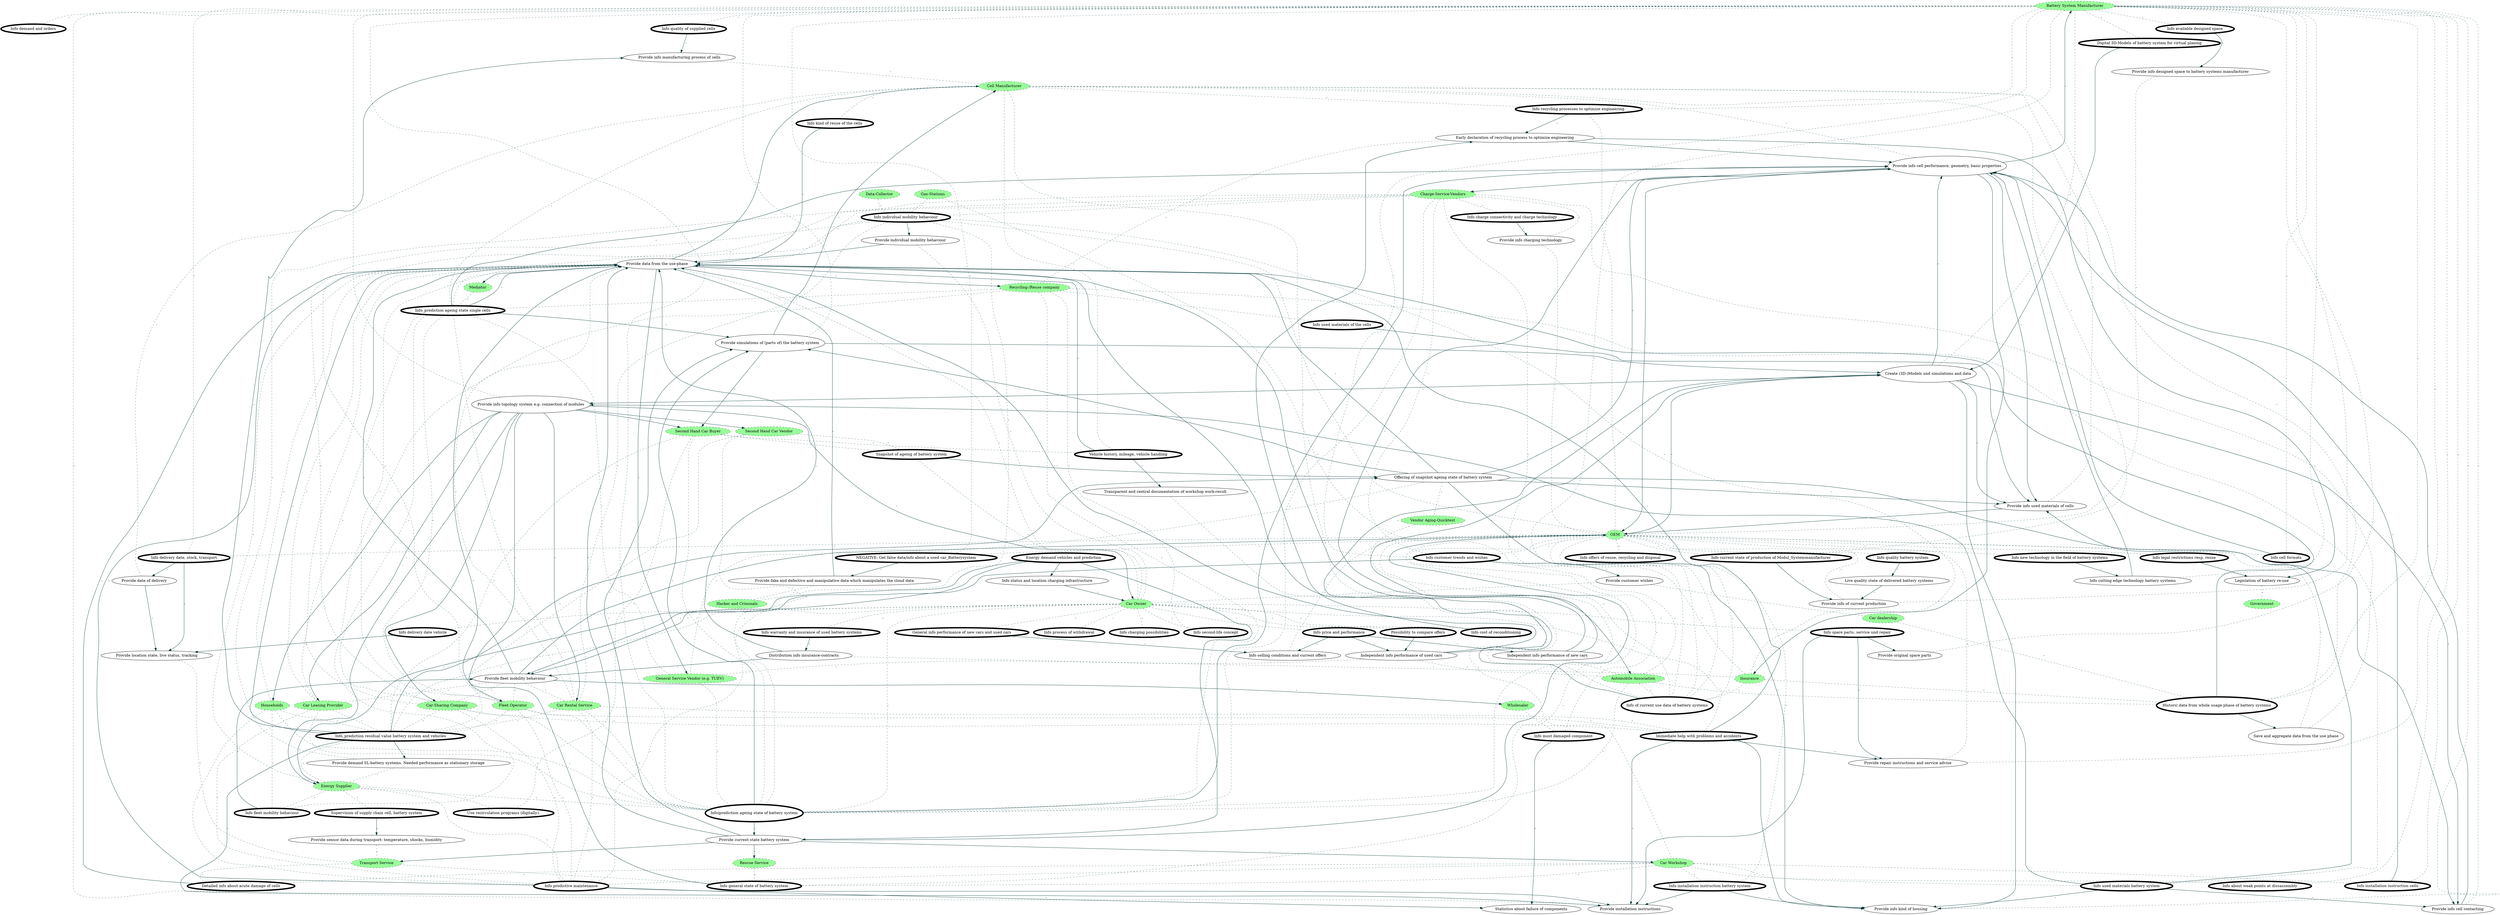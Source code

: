 digraph "Merged Network" {
"i_9§496" [label = "Info demand and orders",penwidth = "5.000000",pos = "-913.634599,1348.632332",fillcolor = "#00CCCCFF", type="interest"]
"i_8§497" [label = "Info quality of supplied cells",penwidth = "5.000000",pos = "-1364.465187,948.715564",fillcolor = "#00CCCCFF", type="interest"]
"i_7§498" [label = "Info delivery date, stock, transport",penwidth = "5.000000",pos = "-169.634915,1070.525295",fillcolor = "#00CCCCFF", type="interest"]
"action_10§499" [label = "Provide date of delivery",pos = "105.926411,1381.018434",fillcolor = "#66CCFFFF", type="action"]
"i_6§500" [label = "Info installation instruction cells",penwidth = "5.000000",pos = "-320.937137,1023.691419",fillcolor = "#00CCCCFF", type="interest"]
"i_5§501" [label = "Info about weak points at dissassembly",penwidth = "5.000000",pos = "-1077.016995,1210.764137",fillcolor = "#00CCCCFF", type="interest"]
"i_47§502" [label = "Energy demand vehicles and prediction",penwidth = "5.000000",pos = "-894.912328,-106.060111",fillcolor = "#00CCCCFF", type="interest"]
"action_22§503" [label = "Info status and location charging infrastructure",pos = "-613.774383,-1045.430374",fillcolor = "#66CCFFFF", type="action"]
"i_46§504" [label = "Supervision of supply chain cell, battery system",penwidth = "5.000000",pos = "-1322.318216,1035.542581",fillcolor = "#00CCCCFF", type="interest"]
"action_32§505" [label = "Provide sensor data during transport: temperature, shocks, humidity",pos = "-803.907588,1591.325227",fillcolor = "#66CCFFFF", type="action"]
"i_45§506" [label = "Digital 3D-Models of battery system for virtual planing",penwidth = "5.000000",pos = "16.246445,717.181579",fillcolor = "#00CCCCFF", type="interest"]
"i_44§507" [label = "NEGATIVE: Get false data/info about a used car_Batterysystem",penwidth = "5.000000",pos = "-1241.849840,151.607239",fillcolor = "#00CCCCFF", type="interest"]
"action_30§508" [label = "Provide fake and defective and manipulative data which manipulates the cloud data",pos = "-1229.979232,-592.829372",fillcolor = "#66CCFFFF", type="action"]
"i_43§509" [label = "Use recirculation programs (digitally).",penwidth = "5.000000",pos = "-1780.142559,39.787802",fillcolor = "#00CCCCFF", type="interest"]
"i_42§510" [label = "Info fleet mobility behaviour",penwidth = "5.000000",pos = "-636.796975,-257.974511",fillcolor = "#00CCCCFF", type="interest"]
"i_41§511" [label = "Info recycling processes to optimize engineering.",penwidth = "5.000000",pos = "116.827976,782.974477",fillcolor = "#00CCCCFF", type="interest"]
"i_40§512" [label = "Snapshot of ageing of battery system",penwidth = "5.000000",pos = "-737.741285,-441.662641",fillcolor = "#00CCCCFF", type="interest"]
"i_4§513" [label = "Historic data from whole usage phase of battery systems",penwidth = "5.000000",height = "0.902778",width = "2.777778",pos = "192.868283,260.467999",fillcolor = "#00CCCCFF", type="interest"]
"action_41§514" [label = "Save and aggregate data from the use phase",height = "0.902778",pos = "-193.044815,-90.831163",fillcolor = "#66CCFFFF", type="action"]
"i_39§515" [label = "Detailed info about acute damage of cells",penwidth = "5.000000",pos = "-375.485610,749.296278",fillcolor = "#00CCCCFF", type="interest"]
"Rescue Service§516" [label = "Rescue Service",pos = "184.626824,1265.163798",color = "#00003396",fillcolor = "#99FF99FF",style = "dashed,rounded,filled", type="sh"]
"i_38§517" [label = "Info general state of battery system",penwidth = "5.000000",pos = "-259.310664,800.348628",fillcolor = "#00CCCCFF", type="interest"]
"action_33§518" [label = "Transparent and central documentation of workshop work-result",pos = "-1635.254737,790.894629",fillcolor = "#66CCFFFF", type="action"]
"i_37§519" [label = "Vehicle history, mileage, vehicle handling",penwidth = "5.000000",pos = "-1065.806961,550.151512",fillcolor = "#00CCCCFF", type="interest"]
"action_23§520" [label = "Provide demand SL-battery systems. Needed performance as stationary storage",pos = "-490.936576,-491.862049",fillcolor = "#66CCFFFF", type="action"]
"action_11§521" [label = "Provide info manufacturing process of cells",pos = "-1252.083108,393.845638",fillcolor = "#66CCFFFF", type="action"]
"action_0§522" [label = "Offering of snapshot ageing state of battery system",pos = "-604.111249,217.888932",fillcolor = "#66CCFFFF", type="action"]
"i_36§523" [label = "Info_prediction residual value battery system and vehicles",penwidth = "5.000000",pos = "-924.347433,-302.878847",fillcolor = "#00CCCCFF", type="interest"]
"i_35§524" [label = "Info predictive maintenance",penwidth = "5.000000",pos = "-1147.387329,-292.245880",fillcolor = "#00CCCCFF", type="interest"]
"i_34§525" [label = "Info used materials battery system",penwidth = "5.000000",pos = "-370.946427,289.482972",fillcolor = "#00CCCCFF", type="interest"]
"Hacker and Criminals§526" [label = "Hacker and Criminals",pos = "-855.842848,-1188.484539",color = "#00003396",fillcolor = "#99FF99FF",style = "dashed,rounded,filled", type="sh"]
"Data-Collector§527" [label = "Data-Collector",pos = "-196.867534,-1417.792719",color = "#00003396",fillcolor = "#99FF99FF",style = "dashed,rounded,filled", type="sh"]
"action_25§528" [label = "Provide individual mobility behaviour",pos = "-476.875433,-1075.926007",fillcolor = "#66CCFFFF", type="action"]
"i_33§529" [label = "Info individual mobility behaviour",penwidth = "5.000000",pos = "-210.862738,-654.001352",fillcolor = "#00CCCCFF", type="interest"]
"action_20§530" [label = "Provide info charging technology",pos = "454.729516,312.080830",fillcolor = "#66CCFFFF", type="action"]
"i_32§531" [label = "Info charge connectivity and charge technology",penwidth = "5.000000",pos = "985.180486,-95.739993",fillcolor = "#00CCCCFF", type="interest"]
"i_31§532" [label = "Info legal restrictions resp. reuse",penwidth = "5.000000",pos = "353.601981,969.632162",fillcolor = "#00CCCCFF", type="interest"]
"i_30§533" [label = "Info offers of reuse, recycling and disposal",penwidth = "5.000000",pos = "-659.959388,1291.750355",fillcolor = "#00CCCCFF", type="interest"]
"action_15§534" [label = "Provide info designed space to battery systems manufacturer",pos = "-974.863353,1140.005251",fillcolor = "#66CCFFFF", type="action"]
"i_3§535" [label = "Info available designed space",penwidth = "5.000000",pos = "-554.383009,1439.027225",fillcolor = "#00CCCCFF", type="interest"]
"Wholesaler§536" [label = "Wholesaler",pos = "-1176.872547,-853.711619",color = "#00003396",fillcolor = "#99FF99FF",style = "dashed,rounded,filled", type="sh"]
"action_42§537" [label = "Statistics about failure of components",pos = "-1744.833631,-572.130833",fillcolor = "#66CCFFFF", type="action"]
"i_29§538" [label = "Info most damaged component",penwidth = "5.000000",pos = "-1346.827022,-164.844279",fillcolor = "#00CCCCFF", type="interest"]
"Car Workshop§539" [label = "Car Workshop",pos = "-901.540951,619.679161",color = "#00003396",fillcolor = "#99FF99FF",style = "dashed,rounded,filled", type="sh"]
"i_28§540" [label = "Info installation instruction battery system",penwidth = "5.000000",pos = "-1391.241049,669.704675",fillcolor = "#00CCCCFF", type="interest"]
"action_16§541" [label = "Live quality state of delivered battery systems",pos = "-1695.136397,1204.788620",fillcolor = "#66CCFFFF", type="action"]
"i_27§542" [label = "Info quality battery system",penwidth = "5.000000",pos = "-1128.309516,1079.477064",fillcolor = "#00CCCCFF", type="interest"]
"action_35§543" [label = "Info cutting edge technology battery systems",pos = "20.644730,1006.729274",fillcolor = "#66CCFFFF", type="action"]
"i_26§544" [label = "Info new technology in the field of battery systems",penwidth = "5.000000",pos = "-431.001893,1321.635666",fillcolor = "#00CCCCFF", type="interest"]
"action_24§545" [label = "Distribution info insurance-contracts",pos = "77.951273,-847.838666",fillcolor = "#66CCFFFF", type="action"]
"i_25§546" [label = "Info warranty and insurance of used battery systems",penwidth = "5.000000",pos = "498.158193,-1143.247733",fillcolor = "#00CCCCFF", type="interest"]
"Government§547" [label = "Government",pos = "908.194000,1387.994395",color = "#00003396",fillcolor = "#99FF99FF",style = "dashed,rounded,filled", type="sh"]
"action_34§548" [label = "Legislation of battery re-use",pos = "1019.387719,875.933716",fillcolor = "#66CCFFFF", type="action"]
"action_26§549" [label = "Early declaration of recycling process to optimize engineering",pos = "703.155174,350.859318",fillcolor = "#66CCFFFF", type="action"]
"i_24§550" [label = "Info cost of reconditioning",penwidth = "5.000000",pos = "777.833284,-367.074584",fillcolor = "#00CCCCFF", type="interest"]
"i_23§551" [label = "Info second-life concept",penwidth = "5.000000",pos = "583.093361,-754.993009",fillcolor = "#00CCCCFF", type="interest"]
"i_22§552" [label = "General info performance of new cars and used cars",penwidth = "5.000000",pos = "709.608986,-663.456083",fillcolor = "#00CCCCFF", type="interest"]
"i_21§553" [label = "Info process of withdrawal",penwidth = "5.000000",pos = "352.509135,-1220.564544",fillcolor = "#00CCCCFF", type="interest"]
"action_7§554" [label = "Provide original spare parts",pos = "-1467.630461,241.415617",fillcolor = "#66CCFFFF", type="action"]
"i_20§555" [label = "Info spare parts, service und repair",penwidth = "5.000000",pos = "-1126.972501,-406.964779",fillcolor = "#00CCCCFF", type="interest"]
"Car dealership§556" [label = "Car dealership",width = "1.805556",pos = "1001.596350,227.154444",color = "#00003396",fillcolor = "#99FF99FF",style = "dashed,rounded,filled", type="sh"]
"action_29§557" [label = "Provide fleet mobility behaviour",pos = "-336.029437,-534.121609",fillcolor = "#66CCFFFF", type="action"]
"action_14§558" [label = "Provide customer wishes",pos = "655.891903,-296.721243",fillcolor = "#66CCFFFF", type="action"]
"i_2§559" [label = "Info customer trends and wishes",penwidth = "5.000000",pos = "17.935443,98.790911",fillcolor = "#00CCCCFF", type="interest"]
"i_19§560" [label = "Info charging possibilities",penwidth = "5.000000",pos = "231.719699,-1286.706794",fillcolor = "#00CCCCFF", type="interest"]
"action_6§561" [label = "Provide repair instructions and service advise",pos = "-1233.169832,227.598680",fillcolor = "#66CCFFFF", type="action"]
"action_4§562" [label = "Provide installation instructions",pos = "-1391.872232,111.107390",fillcolor = "#66CCFFFF", type="action"]
"i_18§563" [label = "Immediate help with problems and accidents",penwidth = "5.000000",pos = "-1017.112221,-390.717472",fillcolor = "#00CCCCFF", type="interest"]
"i_17§564" [label = "Possibility to compare offers",penwidth = "5.000000",pos = "81.379111,-1319.772031",fillcolor = "#00CCCCFF", type="interest"]
"Transport Service§565" [label = "Transport Service",pos = "-111.611337,1340.526377",color = "#00003396",fillcolor = "#99FF99FF",style = "dashed,rounded,filled", type="sh"]
"action_31§566" [label = "Provide location state, live status, tracking",pos = "526.468921,1010.290773",fillcolor = "#66CCFFFF", type="action"]
"i_16§567" [label = "Info delivery date vehicle",penwidth = "5.000000",pos = "639.111118,155.266851",fillcolor = "#00CCCCFF", type="interest"]
"action_28§568" [label = "Independent info performance of used cars",pos = "-95.531969,-771.166823",fillcolor = "#66CCFFFF", type="action"]
"action_27§569" [label = "Independent info performance of new cars",pos = "377.245000,-35.145881",fillcolor = "#66CCFFFF", type="action"]
"action_17§570" [label = "Info selling conditions and current offers",pos = "443.824434,-20.700826",fillcolor = "#66CCFFFF", type="action"]
"i_15§571" [label = "Info price and performance",penwidth = "5.000000",pos = "590.209912,-649.457816",fillcolor = "#00CCCCFF", type="interest"]
"i_14§572" [label = "Info kind of reuse of the cells",penwidth = "5.000000",pos = "-1055.130930,366.732986",fillcolor = "#00CCCCFF", type="interest"]
"Mediator§573" [label = "Mediator",pos = "-357.382501,-1015.476483",color = "#00003396",fillcolor = "#99FF99FF",style = "dashed,rounded,filled", type="sh"]
"i_13§574" [label = "Info_prediction ageing state single cells",penwidth = "5.000000",pos = "-295.108419,-420.654042",fillcolor = "#00CCCCFF", type="interest"]
"action_3§575" [label = "Provide info of current production",pos = "-1127.089229,964.679699",fillcolor = "#66CCFFFF", type="action"]
"i_12§576" [label = "Info current state of production of Modul_Systemmanufacturer",penwidth = "5.000000",pos = "-623.489095,1174.474944",fillcolor = "#00CCCCFF", type="interest"]
"i_11§577" [label = "Info|prediction ageing state of battery system",penwidth = "5.000000",height = "0.902778",width = "2.777778",pos = "-496.668806,-225.170663",fillcolor = "#00CCCCFF", type="interest"]
"action_37§578" [label = "Provide simulations of (parts of) the battery system",height = "0.902778",width = "2.777778",pos = "-200.274674,149.539856",fillcolor = "#66CCFFFF", type="action"]
"action_38§579" [label = "Provide current state battery system",width = "2.777778",pos = "-241.655274,587.419661",fillcolor = "#66CCFFFF", type="action"]
"action_1§580" [label = "Create (3D-)Models und simulations and data",height = "0.902778",pos = "-313.383040,3.531214",fillcolor = "#66CCFFFF", type="action"]
"action_8§581" [label = "Provide info cell contacting",width = "2.500000",pos = "-862.558353,140.013360",fillcolor = "#66CCFFFF", type="action"]
"action_9§582" [label = "Provide info kind of housing",width = "2.500000",pos = "-1005.624122,214.214894",fillcolor = "#66CCFFFF", type="action"]
"action_36§583" [label = "Provide info topology system e.g. connection of modules",height = "0.902778",width = "2.777778",pos = "-911.694041,-212.753450",fillcolor = "#66CCFFFF", type="action"]
"General Service Vendor (e.g. TUEV)§584" [label = "General Service Vendor (e.g. TUEV)",width = "2.500000",pos = "133.239442,-202.773810",color = "#00003396",fillcolor = "#99FF99FF",style = "dashed,rounded,filled", type="sh"]
"Second Hand Car Vendor§585" [label = "Second Hand Car Vendor",pos = "-1196.719668,-746.361523",color = "#00003396",fillcolor = "#99FF99FF",style = "dashed,rounded,filled", type="sh"]
"Second Hand Car Buyer§586" [label = "Second Hand Car Buyer",pos = "-1069.019245,74.908300",color = "#00003396",fillcolor = "#99FF99FF",style = "dashed,rounded,filled", type="sh"]
"i_10§587" [label = "Info of current use data of battery systems",penwidth = "5.000000",height = "0.902778",pos = "73.233930,176.572122",fillcolor = "#00CCCCFF", type="interest"]
"action_13§588" [label = "Provide data from the use-phase",height = "0.555556",width = "2.777778",pos = "-593.692763,-76.212097",fillcolor = "#66CCFFFF", type="action"]
"Charge-Service-Vendors§589" [label = "Charge-Service-Vendors",width = "2.916667",pos = "243.163806,-319.956559",color = "#00003396",fillcolor = "#99FF99FF",style = "dashed,rounded,filled", type="sh"]
"Insurance§590" [label = "Insurance",width = "1.250000",pos = "404.212476,-323.079668",color = "#00003396",fillcolor = "#99FF99FF",style = "dashed,rounded,filled", type="sh"]
"Vendor Aging-Quicktest§591" [label = "Vendor Aging-Quicktest",pos = "370.240148,697.298631",color = "#00003396",fillcolor = "#99FF99FF",style = "dashed,rounded,filled", type="sh"]
"Automobile Association§592" [label = "Automobile Association",width = "2.847222",pos = "223.589532,-385.878536",color = "#00003396",fillcolor = "#99FF99FF",style = "dashed,rounded,filled", type="sh"]
"Gas-Stations§593" [label = "Gas-Stations",width = "1.666667",pos = "490.203862,-512.228188",color = "#00003396",fillcolor = "#99FF99FF",style = "dashed,rounded,filled", type="sh"]
"Car Owner§594" [label = "Car Owner",width = "1.250000",pos = "-92.325149,-610.845958",color = "#00003396",fillcolor = "#99FF99FF",style = "dashed,rounded,filled", type="sh"]
"Car Rental Service§595" [label = "Car Rental Service",width = "2.222222",pos = "-756.729380,-836.853225",color = "#00003396",fillcolor = "#99FF99FF",style = "dashed,rounded,filled", type="sh"]
"Car-Sharing Company§596" [label = "Car-Sharing Company",pos = "-742.398790,-840.046665",color = "#00003396",fillcolor = "#99FF99FF",style = "dashed,rounded,filled", type="sh"]
"Fleet Operator§597" [label = "Fleet Operator",width = "1.805556",pos = "-729.411757,-842.572567",color = "#00003396",fillcolor = "#99FF99FF",style = "dashed,rounded,filled", type="sh"]
"Car Leasing Provider§598" [label = "Car Leasing Provider",width = "2.500000",pos = "-795.617900,-823.293224",color = "#00003396",fillcolor = "#99FF99FF",style = "dashed,rounded,filled", type="sh"]
"Households§599" [label = "Households",width = "1.388889",pos = "-892.326320,-813.484190",color = "#00003396",fillcolor = "#99FF99FF",style = "dashed,rounded,filled", type="sh"]
"Energy Supplier§600" [label = "Energy Supplier",width = "1.944444",pos = "-1100.669918,152.300288",color = "#00003396",fillcolor = "#99FF99FF",style = "dashed,rounded,filled", type="sh"]
"OEM§601" [label = "OEM",width = "0.694444",pos = "-514.255242,455.579177",color = "#00003396",fillcolor = "#99FF99FF",style = "dashed,rounded,filled", type="sh"]
"Battery System Manufacturer§602" [label = "Battery System Manufacturer",width = "2.222222",pos = "-614.567884,567.178872",color = "#00003396",fillcolor = "#99FF99FF",style = "dashed,rounded,filled", type="sh"]
"action_2§603" [label = "Provide info cell performance, geometry, basic properties",height = "1.041667",pos = "-33.324649,297.198011",fillcolor = "#66CCFFFF", type="action"]
"i_1§604" [label = "Info cell formats",penwidth = "5.000000",pos = "-98.982981,968.716559",fillcolor = "#00CCCCFF", type="interest"]
"Cell Manufacturer§605" [label = "Cell Manufacturer",width = "2.152778",pos = "-432.025948,542.992084",color = "#00003396",fillcolor = "#99FF99FF",style = "dashed,rounded,filled", type="sh"]
"Recycling-/Reuse company§606" [label = "Recycling-/Reuse company",width = "2.361111",pos = "190.961563,-105.235624",color = "#00003396",fillcolor = "#99FF99FF",style = "dashed,rounded,filled", type="sh"]
"action_12§607" [label = "Provide info used materials of cells",width = "2.569444",pos = "160.267179,611.173317",fillcolor = "#66CCFFFF", type="action"]
"i_0§608" [label = "Info used materials of the cells",penwidth = "5.000000",pos = "821.472578,400.953394",fillcolor = "#00CCCCFF", type="interest"]
"i_8§497" -> "action_11§521" [label = "-",color = "#003333FF"]
"i_7§498" -> "action_10§499" [label = "-",color = "#003333FF"]
"i_7§498" -> "action_31§566" [label = "-",color = "#003333FF"]
"action_10§499" -> "action_31§566" [label = "-",color = "#003333FF"]
"action_10§499" -> "Cell Manufacturer§605" [label = "-",penwidth = "1.000000",arrowhead = "none",color = "#00333396",style = "dashed"]
"i_6§500" -> "action_2§603" [label = "-",color = "#003333FF"]
"i_47§502" -> "action_29§557" [label = "-",color = "#003333FF"]
"i_47§502" -> "action_22§503" [label = "-",color = "#003333FF"]
"i_47§502" -> "action_38§579" [label = "-",color = "#003333FF"]
"i_47§502" -> "Energy Supplier§600" [label = "-",color = "#003333FF"]
"action_22§503" -> "Car Owner§594" [label = "-",color = "#003333FF"]
"i_46§504" -> "action_32§505" [label = "-",color = "#003333FF"]
"action_32§505" -> "Transport Service§565" [label = "-",penwidth = "1.000000",arrowhead = "none",color = "#00333396",style = "dashed"]
"i_45§506" -> "action_1§580" [label = "-",color = "#003333FF"]
"i_44§507" -> "action_30§508" [label = "-",color = "#003333FF"]
"action_30§508" -> "action_13§588" [label = "-",color = "#003333FF"]
"action_30§508" -> "Hacker and Criminals§526" [label = "-",penwidth = "1.000000",arrowhead = "none",color = "#00333396",style = "dashed"]
"i_42§510" -> "action_29§557" [label = "-",color = "#003333FF"]
"i_41§511" -> "action_26§549" [label = "-",color = "#003333FF"]
"i_40§512" -> "action_0§522" [label = "-",color = "#003333FF"]
"i_4§513" -> "action_13§588" [label = "-",color = "#003333FF"]
"i_4§513" -> "action_41§514" [label = "-",color = "#003333FF"]
"action_41§514" -> "OEM§601" [label = "-",penwidth = "1.000000",arrowhead = "none",color = "#00333396",style = "dashed"]
"action_41§514" -> "Charge-Service-Vendors§589" [label = "-",penwidth = "1.000000",arrowhead = "none",color = "#00333396",style = "dashed"]
"i_39§515" -> "action_13§588" [label = "-",color = "#003333FF"]
"Rescue Service§516" -> "i_38§517" [label = "-",penwidth = "1.000000",arrowhead = "none",color = "#00333396",style = "dashed"]
"i_38§517" -> "action_13§588" [label = "-",color = "#003333FF"]
"action_33§518" -> "Car Workshop§539" [label = "-",penwidth = "1.000000",arrowhead = "none",color = "#00333396",style = "dashed"]
"i_37§519" -> "action_33§518" [label = "-",color = "#003333FF"]
"i_37§519" -> "action_13§588" [label = "-",color = "#003333FF"]
"action_23§520" -> "Energy Supplier§600" [label = "-",penwidth = "1.000000",arrowhead = "none",color = "#00333396",style = "dashed"]
"action_23§520" -> "Charge-Service-Vendors§589" [label = "-",penwidth = "1.000000",arrowhead = "none",color = "#00333396",style = "dashed"]
"action_11§521" -> "Cell Manufacturer§605" [label = "-",penwidth = "1.000000",arrowhead = "none",color = "#00333396",style = "dashed"]
"action_0§522" -> "General Service Vendor (e.g. TUEV)§584" [label = "-",penwidth = "1.000000",arrowhead = "none",color = "#00333396",style = "dashed"]
"action_0§522" -> "Vendor Aging-Quicktest§591" [label = "-",penwidth = "1.000000",arrowhead = "none",color = "#00333396",style = "dashed"]
"action_0§522" -> "action_13§588" [label = "-",color = "#003333FF"]
"action_0§522" -> "action_37§578" [label = "-",color = "#003333FF"]
"action_0§522" -> "action_12§607" [label = "-",color = "#003333FF"]
"action_0§522" -> "action_9§582" [label = "-",color = "#003333FF"]
"action_0§522" -> "action_8§581" [label = "-",color = "#003333FF"]
"action_0§522" -> "action_2§603" [label = "-",color = "#003333FF"]
"i_36§523" -> "action_23§520" [label = "-",color = "#003333FF"]
"i_36§523" -> "action_4§562" [label = "-",color = "#003333FF"]
"i_36§523" -> "action_13§588" [label = "-",color = "#003333FF"]
"i_36§523" -> "action_11§521" [label = "-",color = "#003333FF"]
"i_36§523" -> "action_0§522" [label = "-",color = "#003333FF"]
"i_35§524" -> "action_42§537" [label = "-",color = "#003333FF"]
"i_35§524" -> "action_4§562" [label = "-",color = "#003333FF"]
"i_35§524" -> "action_13§588" [label = "-",color = "#003333FF"]
"i_34§525" -> "action_36§583" [label = "-",color = "#003333FF"]
"i_34§525" -> "action_12§607" [label = "-",color = "#003333FF"]
"i_34§525" -> "action_9§582" [label = "-",color = "#003333FF"]
"i_34§525" -> "action_8§581" [label = "-",color = "#003333FF"]
"Hacker and Criminals§526" -> "i_33§529" [label = "-",penwidth = "1.000000",arrowhead = "none",color = "#00333396",style = "dashed"]
"Data-Collector§527" -> "i_33§529" [label = "-",penwidth = "1.000000",arrowhead = "none",color = "#00333396",style = "dashed"]
"action_25§528" -> "Car Owner§594" [label = "-",penwidth = "1.000000",arrowhead = "none",color = "#00333396",style = "dashed"]
"action_25§528" -> "action_13§588" [label = "-",color = "#003333FF"]
"i_33§529" -> "action_25§528" [label = "-",color = "#003333FF"]
"action_20§530" -> "Charge-Service-Vendors§589" [label = "-",penwidth = "1.000000",arrowhead = "none",color = "#00333396",style = "dashed"]
"action_20§530" -> "OEM§601" [label = "-",penwidth = "1.000000",arrowhead = "none",color = "#00333396",style = "dashed"]
"i_32§531" -> "action_20§530" [label = "-",color = "#003333FF"]
"i_31§532" -> "action_34§548" [label = "-",color = "#003333FF"]
"action_15§534" -> "OEM§601" [label = "-",penwidth = "1.000000",arrowhead = "none",color = "#00333396",style = "dashed"]
"i_3§535" -> "action_15§534" [label = "-",color = "#003333FF"]
"Wholesaler§536" -> "i_29§538" [label = "-",penwidth = "1.000000",arrowhead = "none",color = "#00333396",style = "dashed"]
"i_29§538" -> "action_42§537" [label = "-",color = "#003333FF"]
"Car Workshop§539" -> "i_6§500" [label = "-",penwidth = "1.000000",arrowhead = "none",color = "#00333396",style = "dashed"]
"Car Workshop§539" -> "i_5§501" [label = "-",penwidth = "1.000000",arrowhead = "none",color = "#00333396",style = "dashed"]
"Car Workshop§539" -> "i_39§515" [label = "-",penwidth = "1.000000",arrowhead = "none",color = "#00333396",style = "dashed"]
"Car Workshop§539" -> "i_38§517" [label = "-",penwidth = "1.000000",arrowhead = "none",color = "#00333396",style = "dashed"]
"Car Workshop§539" -> "i_35§524" [label = "-",penwidth = "1.000000",arrowhead = "none",color = "#00333396",style = "dashed"]
"Car Workshop§539" -> "i_34§525" [label = "-",penwidth = "1.000000",arrowhead = "none",color = "#00333396",style = "dashed"]
"Car Workshop§539" -> "i_28§540" [label = "-",penwidth = "1.000000",arrowhead = "none",color = "#00333396",style = "dashed"]
"i_28§540" -> "action_4§562" [label = "-",color = "#003333FF"]
"i_28§540" -> "action_9§582" [label = "-",color = "#003333FF"]
"action_16§541" -> "action_3§575" [label = "-",color = "#003333FF"]
"i_27§542" -> "action_16§541" [label = "-",color = "#003333FF"]
"action_35§543" -> "Battery System Manufacturer§602" [label = "-",penwidth = "1.000000",arrowhead = "none",color = "#00333396",style = "dashed"]
"action_35§543" -> "action_2§603" [label = "-",color = "#003333FF"]
"i_26§544" -> "action_35§543" [label = "-",color = "#003333FF"]
"action_24§545" -> "Insurance§590" [label = "-",penwidth = "1.000000",arrowhead = "none",color = "#00333396",style = "dashed"]
"action_24§545" -> "action_29§557" [label = "-",color = "#003333FF"]
"action_24§545" -> "action_13§588" [label = "-",color = "#003333FF"]
"i_25§546" -> "action_24§545" [label = "-",color = "#003333FF"]
"action_34§548" -> "Government§547" [label = "-",penwidth = "1.000000",arrowhead = "none",color = "#00333396",style = "dashed"]
"action_26§549" -> "Recycling-/Reuse company§606" [label = "-",penwidth = "1.000000",arrowhead = "none",color = "#00333396",style = "dashed"]
"action_26§549" -> "action_34§548" [label = "-",color = "#003333FF"]
"action_26§549" -> "action_2§603" [label = "-",color = "#003333FF"]
"i_24§550" -> "action_26§549" [label = "-",color = "#003333FF"]
"i_22§552" -> "action_17§570" [label = "-",color = "#003333FF"]
"action_7§554" -> "Battery System Manufacturer§602" [label = "-",penwidth = "1.000000",arrowhead = "none",color = "#00333396",style = "dashed"]
"i_20§555" -> "action_7§554" [label = "-",color = "#003333FF"]
"i_20§555" -> "action_4§562" [label = "-",color = "#003333FF"]
"i_20§555" -> "action_6§561" [label = "-",color = "#003333FF"]
"Car dealership§556" -> "i_4§513" [label = "-",penwidth = "1.000000",arrowhead = "none",color = "#00333396",style = "dashed"]
"action_29§557" -> "OEM§601" [label = "-",color = "#003333FF"]
"action_29§557" -> "Wholesaler§536" [label = "-",color = "#003333FF"]
"action_29§557" -> "Car Leasing Provider§598" [label = "-",penwidth = "1.000000",arrowhead = "none",color = "#00333396",style = "dashed"]
"action_29§557" -> "Fleet Operator§597" [label = "-",penwidth = "1.000000",arrowhead = "none",color = "#00333396",style = "dashed"]
"action_29§557" -> "Car-Sharing Company§596" [label = "-",penwidth = "1.000000",arrowhead = "none",color = "#00333396",style = "dashed"]
"action_29§557" -> "Car Rental Service§595" [label = "-",penwidth = "1.000000",arrowhead = "none",color = "#00333396",style = "dashed"]
"action_29§557" -> "action_13§588" [label = "-",color = "#003333FF"]
"action_14§558" -> "Car dealership§556" [label = "-",penwidth = "1.000000",arrowhead = "none",color = "#00333396",style = "dashed"]
"action_14§558" -> "Car Owner§594" [label = "-",penwidth = "1.000000",arrowhead = "none",color = "#00333396",style = "dashed"]
"i_2§559" -> "action_29§557" [label = "-",color = "#003333FF"]
"i_2§559" -> "action_14§558" [label = "-",color = "#003333FF"]
"action_6§561" -> "OEM§601" [label = "-",penwidth = "1.000000",arrowhead = "none",color = "#00333396",style = "dashed"]
"action_6§561" -> "Battery System Manufacturer§602" [label = "-",penwidth = "1.000000",arrowhead = "none",color = "#00333396",style = "dashed"]
"action_4§562" -> "Battery System Manufacturer§602" [label = "-",penwidth = "1.000000",arrowhead = "none",color = "#00333396",style = "dashed"]
"i_18§563" -> "action_6§561" [label = "-",color = "#003333FF"]
"i_18§563" -> "action_4§562" [label = "-",color = "#003333FF"]
"i_18§563" -> "action_9§582" [label = "-",color = "#003333FF"]
"i_18§563" -> "action_13§588" [label = "-",color = "#003333FF"]
"i_17§564" -> "action_28§568" [label = "-",color = "#003333FF"]
"Transport Service§565" -> "i_39§515" [label = "-",penwidth = "1.000000",arrowhead = "none",color = "#00333396",style = "dashed"]
"Transport Service§565" -> "i_38§517" [label = "-",penwidth = "1.000000",arrowhead = "none",color = "#00333396",style = "dashed"]
"action_31§566" -> "Transport Service§565" [label = "-",penwidth = "1.000000",arrowhead = "none",color = "#00333396",style = "dashed"]
"i_16§567" -> "action_31§566" [label = "-",color = "#003333FF"]
"action_28§568" -> "General Service Vendor (e.g. TUEV)§584" [label = "-",penwidth = "1.000000",arrowhead = "none",color = "#00333396",style = "dashed"]
"action_28§568" -> "Automobile Association§592" [label = "-",penwidth = "1.000000",arrowhead = "none",color = "#00333396",style = "dashed"]
"action_28§568" -> "action_13§588" [label = "-",color = "#003333FF"]
"action_28§568" -> "action_1§580" [label = "-",color = "#003333FF"]
"action_27§569" -> "Automobile Association§592" [label = "-",penwidth = "1.000000",arrowhead = "none",color = "#00333396",style = "dashed"]
"action_27§569" -> "action_13§588" [label = "-",color = "#003333FF"]
"action_27§569" -> "action_1§580" [label = "-",color = "#003333FF"]
"action_17§570" -> "OEM§601" [label = "-",penwidth = "1.000000",arrowhead = "none",color = "#00333396",style = "dashed"]
"i_15§571" -> "action_28§568" [label = "-",color = "#003333FF"]
"i_15§571" -> "action_27§569" [label = "-",color = "#003333FF"]
"i_15§571" -> "action_17§570" [label = "-",color = "#003333FF"]
"i_14§572" -> "action_13§588" [label = "-",color = "#003333FF"]
"Mediator§573" -> "i_13§574" [label = "-",penwidth = "1.000000",arrowhead = "none",color = "#00333396",style = "dashed"]
"i_13§574" -> "action_37§578" [label = "-",color = "#003333FF"]
"i_13§574" -> "action_13§588" [label = "-",color = "#003333FF"]
"i_13§574" -> "action_2§603" [label = "-",color = "#003333FF"]
"action_3§575" -> "OEM§601" [label = "-",penwidth = "1.000000",arrowhead = "none",color = "#00333396",style = "dashed"]
"action_3§575" -> "Battery System Manufacturer§602" [label = "-",penwidth = "1.000000",arrowhead = "none",color = "#00333396",style = "dashed"]
"i_12§576" -> "action_3§575" [label = "-",color = "#003333FF"]
"i_11§577" -> "action_2§603" [label = "-",color = "#003333FF"]
"i_11§577" -> "action_37§578" [label = "-",color = "#003333FF"]
"i_11§577" -> "action_38§579" [label = "-",color = "#003333FF"]
"action_37§578" -> "Cell Manufacturer§605" [label = "-",color = "#003333FF"]
"action_37§578" -> "Second Hand Car Buyer§586" [label = "-",color = "#003333FF"]
"action_37§578" -> "action_1§580" [label = "-",color = "#003333FF"]
"action_37§578" -> "Battery System Manufacturer§602" [label = "-",penwidth = "1.000000",arrowhead = "none",color = "#00333396",style = "dashed"]
"action_38§579" -> "OEM§601" [label = "-",color = "#003333FF"]
"action_38§579" -> "Rescue Service§516" [label = "-",color = "#003333FF"]
"action_38§579" -> "Transport Service§565" [label = "-",color = "#003333FF"]
"action_38§579" -> "Car Workshop§539" [label = "-",color = "#003333FF"]
"action_38§579" -> "action_37§578" [label = "-",color = "#003333FF"]
"action_38§579" -> "action_13§588" [label = "-",color = "#003333FF"]
"action_1§580" -> "OEM§601" [label = "-",color = "#003333FF"]
"action_1§580" -> "action_2§603" [label = "-",color = "#003333FF"]
"action_1§580" -> "action_8§581" [label = "-",color = "#003333FF"]
"action_1§580" -> "action_9§582" [label = "-",color = "#003333FF"]
"action_1§580" -> "action_12§607" [label = "-",color = "#003333FF"]
"action_1§580" -> "action_36§583" [label = "-",color = "#003333FF"]
"action_1§580" -> "Battery System Manufacturer§602" [label = "-",penwidth = "1.000000",arrowhead = "none",color = "#00333396",style = "dashed"]
"action_8§581" -> "action_2§603" [label = "-",color = "#003333FF"]
"action_8§581" -> "Battery System Manufacturer§602" [label = "-",penwidth = "1.000000",arrowhead = "none",color = "#00333396",style = "dashed"]
"action_9§582" -> "Battery System Manufacturer§602" [label = "-",penwidth = "1.000000",arrowhead = "none",color = "#00333396",style = "dashed"]
"action_36§583" -> "Car Owner§594" [label = "-",color = "#003333FF"]
"action_36§583" -> "Car Rental Service§595" [label = "-",color = "#003333FF"]
"action_36§583" -> "Car-Sharing Company§596" [label = "-",color = "#003333FF"]
"action_36§583" -> "Fleet Operator§597" [label = "-",color = "#003333FF"]
"action_36§583" -> "Second Hand Car Vendor§585" [label = "-",color = "#003333FF"]
"action_36§583" -> "Second Hand Car Buyer§586" [label = "-",color = "#003333FF"]
"action_36§583" -> "Car Leasing Provider§598" [label = "-",color = "#003333FF"]
"action_36§583" -> "Households§599" [label = "-",color = "#003333FF"]
"action_36§583" -> "Energy Supplier§600" [label = "-",color = "#003333FF"]
"action_36§583" -> "Battery System Manufacturer§602" [label = "-",penwidth = "1.000000",arrowhead = "none",color = "#00333396",style = "dashed"]
"General Service Vendor (e.g. TUEV)§584" -> "i_13§574" [label = "-",penwidth = "1.000000",arrowhead = "none",color = "#00333396",style = "dashed"]
"General Service Vendor (e.g. TUEV)§584" -> "i_11§577" [label = "-",penwidth = "1.000000",arrowhead = "none",color = "#00333396",style = "dashed"]
"Second Hand Car Vendor§585" -> "i_40§512" [label = "-",penwidth = "1.000000",arrowhead = "none",color = "#00333396",style = "dashed"]
"Second Hand Car Vendor§585" -> "i_36§523" [label = "-",penwidth = "1.000000",arrowhead = "none",color = "#00333396",style = "dashed"]
"Second Hand Car Vendor§585" -> "i_11§577" [label = "-",penwidth = "1.000000",arrowhead = "none",color = "#00333396",style = "dashed"]
"Second Hand Car Buyer§586" -> "i_43§509" [label = "-",penwidth = "1.000000",arrowhead = "none",color = "#00333396",style = "dashed"]
"Second Hand Car Buyer§586" -> "i_40§512" [label = "-",penwidth = "1.000000",arrowhead = "none",color = "#00333396",style = "dashed"]
"Second Hand Car Buyer§586" -> "i_37§519" [label = "-",penwidth = "1.000000",arrowhead = "none",color = "#00333396",style = "dashed"]
"Second Hand Car Buyer§586" -> "i_36§523" [label = "-",penwidth = "1.000000",arrowhead = "none",color = "#00333396",style = "dashed"]
"Second Hand Car Buyer§586" -> "i_11§577" [label = "-",penwidth = "1.000000",arrowhead = "none",color = "#00333396",style = "dashed"]
"i_10§587" -> "action_13§588" [label = "-",color = "#003333FF"]
"action_13§588" -> "Cell Manufacturer§605" [label = "-",color = "#003333FF"]
"action_13§588" -> "Recycling-/Reuse company§606" [label = "-",color = "#003333FF"]
"action_13§588" -> "General Service Vendor (e.g. TUEV)§584" [label = "-",color = "#003333FF"]
"action_13§588" -> "Mediator§573" [label = "-",color = "#003333FF"]
"action_13§588" -> "Car Owner§594" [label = "-",penwidth = "1.000000",arrowhead = "none",color = "#00333396",style = "dashed"]
"action_13§588" -> "Charge-Service-Vendors§589" [label = "-",penwidth = "1.000000",arrowhead = "none",color = "#00333396",style = "dashed"]
"action_13§588" -> "Car Rental Service§595" [label = "-",penwidth = "1.000000",arrowhead = "none",color = "#00333396",style = "dashed"]
"action_13§588" -> "Car-Sharing Company§596" [label = "-",penwidth = "1.000000",arrowhead = "none",color = "#00333396",style = "dashed"]
"action_13§588" -> "Fleet Operator§597" [label = "-",penwidth = "1.000000",arrowhead = "none",color = "#00333396",style = "dashed"]
"action_13§588" -> "Car Leasing Provider§598" [label = "-",penwidth = "1.000000",arrowhead = "none",color = "#00333396",style = "dashed"]
"action_13§588" -> "Households§599" [label = "-",penwidth = "1.000000",arrowhead = "none",color = "#00333396",style = "dashed"]
"action_13§588" -> "Energy Supplier§600" [label = "-",penwidth = "1.000000",arrowhead = "none",color = "#00333396",style = "dashed"]
"Charge-Service-Vendors§589" -> "i_33§529" [label = "-",penwidth = "1.000000",arrowhead = "none",color = "#00333396",style = "dashed"]
"Charge-Service-Vendors§589" -> "i_32§531" [label = "-",penwidth = "1.000000",arrowhead = "none",color = "#00333396",style = "dashed"]
"Charge-Service-Vendors§589" -> "i_2§559" [label = "-",penwidth = "1.000000",arrowhead = "none",color = "#00333396",style = "dashed"]
"Charge-Service-Vendors§589" -> "i_13§574" [label = "-",penwidth = "1.000000",arrowhead = "none",color = "#00333396",style = "dashed"]
"Charge-Service-Vendors§589" -> "i_11§577" [label = "-",penwidth = "1.000000",arrowhead = "none",color = "#00333396",style = "dashed"]
"Charge-Service-Vendors§589" -> "i_10§587" [label = "-",penwidth = "1.000000",arrowhead = "none",color = "#00333396",style = "dashed"]
"Insurance§590" -> "i_4§513" [label = "-",penwidth = "1.000000",arrowhead = "none",color = "#00333396",style = "dashed"]
"Insurance§590" -> "i_33§529" [label = "-",penwidth = "1.000000",arrowhead = "none",color = "#00333396",style = "dashed"]
"Insurance§590" -> "i_2§559" [label = "-",penwidth = "1.000000",arrowhead = "none",color = "#00333396",style = "dashed"]
"Insurance§590" -> "i_10§587" [label = "-",penwidth = "1.000000",arrowhead = "none",color = "#00333396",style = "dashed"]
"Vendor Aging-Quicktest§591" -> "i_10§587" [label = "-",penwidth = "1.000000",arrowhead = "none",color = "#00333396",style = "dashed"]
"Automobile Association§592" -> "i_4§513" [label = "-",penwidth = "1.000000",arrowhead = "none",color = "#00333396",style = "dashed"]
"Automobile Association§592" -> "i_2§559" [label = "-",penwidth = "1.000000",arrowhead = "none",color = "#00333396",style = "dashed"]
"Automobile Association§592" -> "i_11§577" [label = "-",penwidth = "1.000000",arrowhead = "none",color = "#00333396",style = "dashed"]
"Automobile Association§592" -> "i_10§587" [label = "-",penwidth = "1.000000",arrowhead = "none",color = "#00333396",style = "dashed"]
"Gas-Stations§593" -> "i_33§529" [label = "-",penwidth = "1.000000",arrowhead = "none",color = "#00333396",style = "dashed"]
"Gas-Stations§593" -> "i_10§587" [label = "-",penwidth = "1.000000",arrowhead = "none",color = "#00333396",style = "dashed"]
"Car Owner§594" -> "i_40§512" [label = "-",penwidth = "1.000000",arrowhead = "none",color = "#00333396",style = "dashed"]
"Car Owner§594" -> "i_36§523" [label = "-",penwidth = "1.000000",arrowhead = "none",color = "#00333396",style = "dashed"]
"Car Owner§594" -> "i_35§524" [label = "-",penwidth = "1.000000",arrowhead = "none",color = "#00333396",style = "dashed"]
"Car Owner§594" -> "i_25§546" [label = "-",penwidth = "1.000000",arrowhead = "none",color = "#00333396",style = "dashed"]
"Car Owner§594" -> "i_24§550" [label = "-",penwidth = "1.000000",arrowhead = "none",color = "#00333396",style = "dashed"]
"Car Owner§594" -> "i_23§551" [label = "-",penwidth = "1.000000",arrowhead = "none",color = "#00333396",style = "dashed"]
"Car Owner§594" -> "i_22§552" [label = "-",penwidth = "1.000000",arrowhead = "none",color = "#00333396",style = "dashed"]
"Car Owner§594" -> "i_21§553" [label = "-",penwidth = "1.000000",arrowhead = "none",color = "#00333396",style = "dashed"]
"Car Owner§594" -> "i_20§555" [label = "-",penwidth = "1.000000",arrowhead = "none",color = "#00333396",style = "dashed"]
"Car Owner§594" -> "i_19§560" [label = "-",penwidth = "1.000000",arrowhead = "none",color = "#00333396",style = "dashed"]
"Car Owner§594" -> "i_18§563" [label = "-",penwidth = "1.000000",arrowhead = "none",color = "#00333396",style = "dashed"]
"Car Owner§594" -> "i_17§564" [label = "-",penwidth = "1.000000",arrowhead = "none",color = "#00333396",style = "dashed"]
"Car Owner§594" -> "i_16§567" [label = "-",penwidth = "1.000000",arrowhead = "none",color = "#00333396",style = "dashed"]
"Car Owner§594" -> "i_15§571" [label = "-",penwidth = "1.000000",arrowhead = "none",color = "#00333396",style = "dashed"]
"Car Owner§594" -> "i_11§577" [label = "-",penwidth = "1.000000",arrowhead = "none",color = "#00333396",style = "dashed"]
"Car Rental Service§595" -> "i_36§523" [label = "-",penwidth = "1.000000",arrowhead = "none",color = "#00333396",style = "dashed"]
"Car Rental Service§595" -> "i_35§524" [label = "-",penwidth = "1.000000",arrowhead = "none",color = "#00333396",style = "dashed"]
"Car Rental Service§595" -> "i_33§529" [label = "-",penwidth = "1.000000",arrowhead = "none",color = "#00333396",style = "dashed"]
"Car Rental Service§595" -> "i_18§563" [label = "-",penwidth = "1.000000",arrowhead = "none",color = "#00333396",style = "dashed"]
"Car Rental Service§595" -> "i_13§574" [label = "-",penwidth = "1.000000",arrowhead = "none",color = "#00333396",style = "dashed"]
"Car Rental Service§595" -> "i_11§577" [label = "-",penwidth = "1.000000",arrowhead = "none",color = "#00333396",style = "dashed"]
"Car-Sharing Company§596" -> "i_36§523" [label = "-",penwidth = "1.000000",arrowhead = "none",color = "#00333396",style = "dashed"]
"Car-Sharing Company§596" -> "i_35§524" [label = "-",penwidth = "1.000000",arrowhead = "none",color = "#00333396",style = "dashed"]
"Car-Sharing Company§596" -> "i_33§529" [label = "-",penwidth = "1.000000",arrowhead = "none",color = "#00333396",style = "dashed"]
"Car-Sharing Company§596" -> "i_18§563" [label = "-",penwidth = "1.000000",arrowhead = "none",color = "#00333396",style = "dashed"]
"Car-Sharing Company§596" -> "i_13§574" [label = "-",penwidth = "1.000000",arrowhead = "none",color = "#00333396",style = "dashed"]
"Car-Sharing Company§596" -> "i_11§577" [label = "-",penwidth = "1.000000",arrowhead = "none",color = "#00333396",style = "dashed"]
"Fleet Operator§597" -> "i_36§523" [label = "-",penwidth = "1.000000",arrowhead = "none",color = "#00333396",style = "dashed"]
"Fleet Operator§597" -> "i_35§524" [label = "-",penwidth = "1.000000",arrowhead = "none",color = "#00333396",style = "dashed"]
"Fleet Operator§597" -> "i_33§529" [label = "-",penwidth = "1.000000",arrowhead = "none",color = "#00333396",style = "dashed"]
"Fleet Operator§597" -> "i_18§563" [label = "-",penwidth = "1.000000",arrowhead = "none",color = "#00333396",style = "dashed"]
"Fleet Operator§597" -> "i_13§574" [label = "-",penwidth = "1.000000",arrowhead = "none",color = "#00333396",style = "dashed"]
"Fleet Operator§597" -> "i_11§577" [label = "-",penwidth = "1.000000",arrowhead = "none",color = "#00333396",style = "dashed"]
"Car Leasing Provider§598" -> "i_36§523" [label = "-",penwidth = "1.000000",arrowhead = "none",color = "#00333396",style = "dashed"]
"Car Leasing Provider§598" -> "i_35§524" [label = "-",penwidth = "1.000000",arrowhead = "none",color = "#00333396",style = "dashed"]
"Car Leasing Provider§598" -> "i_13§574" [label = "-",penwidth = "1.000000",arrowhead = "none",color = "#00333396",style = "dashed"]
"Car Leasing Provider§598" -> "i_11§577" [label = "-",penwidth = "1.000000",arrowhead = "none",color = "#00333396",style = "dashed"]
"Households§599" -> "i_42§510" [label = "-",penwidth = "1.000000",arrowhead = "none",color = "#00333396",style = "dashed"]
"Households§599" -> "i_36§523" [label = "-",penwidth = "1.000000",arrowhead = "none",color = "#00333396",style = "dashed"]
"Households§599" -> "i_35§524" [label = "-",penwidth = "1.000000",arrowhead = "none",color = "#00333396",style = "dashed"]
"Households§599" -> "i_11§577" [label = "-",penwidth = "1.000000",arrowhead = "none",color = "#00333396",style = "dashed"]
"Energy Supplier§600" -> "i_46§504" [label = "-",penwidth = "1.000000",arrowhead = "none",color = "#00333396",style = "dashed"]
"Energy Supplier§600" -> "i_43§509" [label = "-",penwidth = "1.000000",arrowhead = "none",color = "#00333396",style = "dashed"]
"Energy Supplier§600" -> "i_42§510" [label = "-",penwidth = "1.000000",arrowhead = "none",color = "#00333396",style = "dashed"]
"Energy Supplier§600" -> "i_36§523" [label = "-",penwidth = "1.000000",arrowhead = "none",color = "#00333396",style = "dashed"]
"Energy Supplier§600" -> "i_35§524" [label = "-",penwidth = "1.000000",arrowhead = "none",color = "#00333396",style = "dashed"]
"Energy Supplier§600" -> "i_11§577" [label = "-",penwidth = "1.000000",arrowhead = "none",color = "#00333396",style = "dashed"]
"OEM§601" -> "i_7§498" [label = "-",penwidth = "1.000000",arrowhead = "none",color = "#00333396",style = "dashed"]
"OEM§601" -> "i_44§507" [label = "-",penwidth = "1.000000",arrowhead = "none",color = "#00333396",style = "dashed"]
"OEM§601" -> "i_41§511" [label = "-",penwidth = "1.000000",arrowhead = "none",color = "#00333396",style = "dashed"]
"OEM§601" -> "i_38§517" [label = "-",penwidth = "1.000000",arrowhead = "none",color = "#00333396",style = "dashed"]
"OEM§601" -> "i_33§529" [label = "-",penwidth = "1.000000",arrowhead = "none",color = "#00333396",style = "dashed"]
"OEM§601" -> "i_31§532" [label = "-",penwidth = "1.000000",arrowhead = "none",color = "#00333396",style = "dashed"]
"OEM§601" -> "i_30§533" [label = "-",penwidth = "1.000000",arrowhead = "none",color = "#00333396",style = "dashed"]
"OEM§601" -> "i_29§538" [label = "-",penwidth = "1.000000",arrowhead = "none",color = "#00333396",style = "dashed"]
"OEM§601" -> "i_28§540" [label = "-",penwidth = "1.000000",arrowhead = "none",color = "#00333396",style = "dashed"]
"OEM§601" -> "i_27§542" [label = "-",penwidth = "1.000000",arrowhead = "none",color = "#00333396",style = "dashed"]
"OEM§601" -> "i_26§544" [label = "-",penwidth = "1.000000",arrowhead = "none",color = "#00333396",style = "dashed"]
"OEM§601" -> "i_2§559" [label = "-",penwidth = "1.000000",arrowhead = "none",color = "#00333396",style = "dashed"]
"OEM§601" -> "i_12§576" [label = "-",penwidth = "1.000000",arrowhead = "none",color = "#00333396",style = "dashed"]
"OEM§601" -> "i_11§577" [label = "-",penwidth = "1.000000",arrowhead = "none",color = "#00333396",style = "dashed"]
"OEM§601" -> "i_10§587" [label = "-",penwidth = "1.000000",arrowhead = "none",color = "#00333396",style = "dashed"]
"OEM§601" -> "i_1§604" [label = "-",penwidth = "1.000000",arrowhead = "none",color = "#00333396",style = "dashed"]
"Battery System Manufacturer§602" -> "i_9§496" [label = "-",penwidth = "1.000000",arrowhead = "none",color = "#00333396",style = "dashed"]
"Battery System Manufacturer§602" -> "i_8§497" [label = "-",penwidth = "1.000000",arrowhead = "none",color = "#00333396",style = "dashed"]
"Battery System Manufacturer§602" -> "i_7§498" [label = "-",penwidth = "1.000000",arrowhead = "none",color = "#00333396",style = "dashed"]
"Battery System Manufacturer§602" -> "i_6§500" [label = "-",penwidth = "1.000000",arrowhead = "none",color = "#00333396",style = "dashed"]
"Battery System Manufacturer§602" -> "i_5§501" [label = "-",penwidth = "1.000000",arrowhead = "none",color = "#00333396",style = "dashed"]
"Battery System Manufacturer§602" -> "i_45§506" [label = "-",penwidth = "1.000000",arrowhead = "none",color = "#00333396",style = "dashed"]
"Battery System Manufacturer§602" -> "i_44§507" [label = "-",penwidth = "1.000000",arrowhead = "none",color = "#00333396",style = "dashed"]
"Battery System Manufacturer§602" -> "i_41§511" [label = "-",penwidth = "1.000000",arrowhead = "none",color = "#00333396",style = "dashed"]
"Battery System Manufacturer§602" -> "i_4§513" [label = "-",penwidth = "1.000000",arrowhead = "none",color = "#00333396",style = "dashed"]
"Battery System Manufacturer§602" -> "i_3§535" [label = "-",penwidth = "1.000000",arrowhead = "none",color = "#00333396",style = "dashed"]
"Battery System Manufacturer§602" -> "i_2§559" [label = "-",penwidth = "1.000000",arrowhead = "none",color = "#00333396",style = "dashed"]
"Battery System Manufacturer§602" -> "i_11§577" [label = "-",penwidth = "1.000000",arrowhead = "none",color = "#00333396",style = "dashed"]
"Battery System Manufacturer§602" -> "i_10§587" [label = "-",penwidth = "1.000000",arrowhead = "none",color = "#00333396",style = "dashed"]
"Battery System Manufacturer§602" -> "i_1§604" [label = "-",penwidth = "1.000000",arrowhead = "none",color = "#00333396",style = "dashed"]
"action_2§603" -> "Battery System Manufacturer§602" [label = "-",color = "#003333FF"]
"action_2§603" -> "OEM§601" [label = "-",color = "#003333FF"]
"action_2§603" -> "Charge-Service-Vendors§589" [label = "-",color = "#003333FF"]
"action_2§603" -> "Insurance§590" [label = "-",color = "#003333FF"]
"action_2§603" -> "Automobile Association§592" [label = "-",color = "#003333FF"]
"action_2§603" -> "Cell Manufacturer§605" [label = "-",penwidth = "1.000000",arrowhead = "none",color = "#00333396",style = "dashed"]
"action_2§603" -> "action_12§607" [label = "-",color = "#003333FF"]
"i_1§604" -> "action_2§603" [label = "-",color = "#003333FF"]
"Cell Manufacturer§605" -> "i_41§511" [label = "-",penwidth = "1.000000",arrowhead = "none",color = "#00333396",style = "dashed"]
"Cell Manufacturer§605" -> "i_4§513" [label = "-",penwidth = "1.000000",arrowhead = "none",color = "#00333396",style = "dashed"]
"Cell Manufacturer§605" -> "i_37§519" [label = "-",penwidth = "1.000000",arrowhead = "none",color = "#00333396",style = "dashed"]
"Cell Manufacturer§605" -> "i_14§572" [label = "-",penwidth = "1.000000",arrowhead = "none",color = "#00333396",style = "dashed"]
"Cell Manufacturer§605" -> "i_13§574" [label = "-",penwidth = "1.000000",arrowhead = "none",color = "#00333396",style = "dashed"]
"Cell Manufacturer§605" -> "i_12§576" [label = "-",penwidth = "1.000000",arrowhead = "none",color = "#00333396",style = "dashed"]
"Cell Manufacturer§605" -> "i_10§587" [label = "-",penwidth = "1.000000",arrowhead = "none",color = "#00333396",style = "dashed"]
"Recycling-/Reuse company§606" -> "i_42§510" [label = "-",penwidth = "1.000000",arrowhead = "none",color = "#00333396",style = "dashed"]
"Recycling-/Reuse company§606" -> "i_34§525" [label = "-",penwidth = "1.000000",arrowhead = "none",color = "#00333396",style = "dashed"]
"Recycling-/Reuse company§606" -> "i_23§551" [label = "-",penwidth = "1.000000",arrowhead = "none",color = "#00333396",style = "dashed"]
"Recycling-/Reuse company§606" -> "i_13§574" [label = "-",penwidth = "1.000000",arrowhead = "none",color = "#00333396",style = "dashed"]
"Recycling-/Reuse company§606" -> "i_11§577" [label = "-",penwidth = "1.000000",arrowhead = "none",color = "#00333396",style = "dashed"]
"Recycling-/Reuse company§606" -> "i_0§608" [label = "-",penwidth = "1.000000",arrowhead = "none",color = "#00333396",style = "dashed"]
"action_12§607" -> "OEM§601" [label = "-",color = "#003333FF"]
"action_12§607" -> "Cell Manufacturer§605" [label = "-",penwidth = "1.000000",arrowhead = "none",color = "#00333396",style = "dashed"]
"i_0§608" -> "action_12§607" [label = "-",color = "#003333FF"]
}
